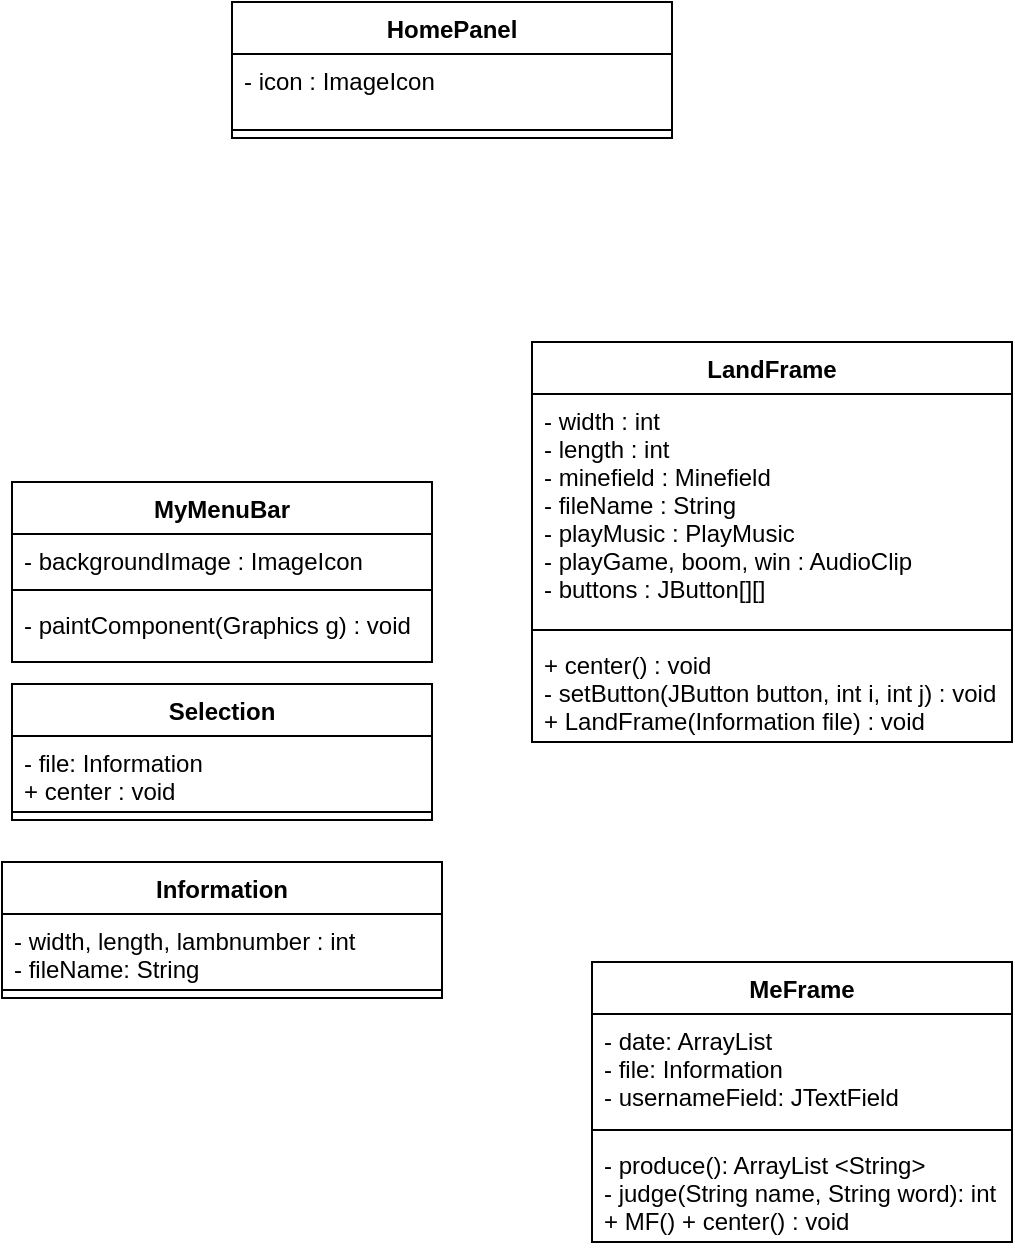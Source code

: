 <mxfile version="14.5.4" type="github">
  <diagram id="C5RBs43oDa-KdzZeNtuy" name="Page-1">
    <mxGraphModel dx="739" dy="825" grid="1" gridSize="10" guides="1" tooltips="1" connect="1" arrows="1" fold="1" page="1" pageScale="1" pageWidth="827" pageHeight="1169" math="0" shadow="0">
      <root>
        <mxCell id="WIyWlLk6GJQsqaUBKTNV-0" />
        <mxCell id="WIyWlLk6GJQsqaUBKTNV-1" parent="WIyWlLk6GJQsqaUBKTNV-0" />
        <mxCell id="CPutb8Eh69h9gtbtdPaH-7" value="MeFrame" style="swimlane;fontStyle=1;align=center;verticalAlign=top;childLayout=stackLayout;horizontal=1;startSize=26;horizontalStack=0;resizeParent=1;resizeParentMax=0;resizeLast=0;collapsible=1;marginBottom=0;" vertex="1" parent="WIyWlLk6GJQsqaUBKTNV-1">
          <mxGeometry x="420" y="550" width="210" height="140" as="geometry" />
        </mxCell>
        <mxCell id="CPutb8Eh69h9gtbtdPaH-8" value="- date: ArrayList&#xa;- file: Information&#xa;- usernameField: JTextField" style="text;strokeColor=none;fillColor=none;align=left;verticalAlign=top;spacingLeft=4;spacingRight=4;overflow=hidden;rotatable=0;points=[[0,0.5],[1,0.5]];portConstraint=eastwest;" vertex="1" parent="CPutb8Eh69h9gtbtdPaH-7">
          <mxGeometry y="26" width="210" height="54" as="geometry" />
        </mxCell>
        <mxCell id="CPutb8Eh69h9gtbtdPaH-9" value="" style="line;strokeWidth=1;fillColor=none;align=left;verticalAlign=middle;spacingTop=-1;spacingLeft=3;spacingRight=3;rotatable=0;labelPosition=right;points=[];portConstraint=eastwest;" vertex="1" parent="CPutb8Eh69h9gtbtdPaH-7">
          <mxGeometry y="80" width="210" height="8" as="geometry" />
        </mxCell>
        <mxCell id="CPutb8Eh69h9gtbtdPaH-10" value="- produce(): ArrayList &lt;String&gt;&#xa;- judge(String name, String word): int&#xa;+ MF() + center() : void" style="text;strokeColor=none;fillColor=none;align=left;verticalAlign=top;spacingLeft=4;spacingRight=4;overflow=hidden;rotatable=0;points=[[0,0.5],[1,0.5]];portConstraint=eastwest;" vertex="1" parent="CPutb8Eh69h9gtbtdPaH-7">
          <mxGeometry y="88" width="210" height="52" as="geometry" />
        </mxCell>
        <mxCell id="CPutb8Eh69h9gtbtdPaH-17" value="Information" style="swimlane;fontStyle=1;align=center;verticalAlign=top;childLayout=stackLayout;horizontal=1;startSize=26;horizontalStack=0;resizeParent=1;resizeParentMax=0;resizeLast=0;collapsible=1;marginBottom=0;" vertex="1" parent="WIyWlLk6GJQsqaUBKTNV-1">
          <mxGeometry x="125" y="500" width="220" height="68" as="geometry" />
        </mxCell>
        <mxCell id="CPutb8Eh69h9gtbtdPaH-18" value="- width, length, lambnumber : int&#xa;- fileName: String" style="text;strokeColor=none;fillColor=none;align=left;verticalAlign=top;spacingLeft=4;spacingRight=4;overflow=hidden;rotatable=0;points=[[0,0.5],[1,0.5]];portConstraint=eastwest;" vertex="1" parent="CPutb8Eh69h9gtbtdPaH-17">
          <mxGeometry y="26" width="220" height="34" as="geometry" />
        </mxCell>
        <mxCell id="CPutb8Eh69h9gtbtdPaH-19" value="" style="line;strokeWidth=1;fillColor=none;align=left;verticalAlign=middle;spacingTop=-1;spacingLeft=3;spacingRight=3;rotatable=0;labelPosition=right;points=[];portConstraint=eastwest;" vertex="1" parent="CPutb8Eh69h9gtbtdPaH-17">
          <mxGeometry y="60" width="220" height="8" as="geometry" />
        </mxCell>
        <mxCell id="CPutb8Eh69h9gtbtdPaH-21" value="Selection" style="swimlane;fontStyle=1;align=center;verticalAlign=top;childLayout=stackLayout;horizontal=1;startSize=26;horizontalStack=0;resizeParent=1;resizeParentMax=0;resizeLast=0;collapsible=1;marginBottom=0;" vertex="1" parent="WIyWlLk6GJQsqaUBKTNV-1">
          <mxGeometry x="130" y="411" width="210" height="68" as="geometry" />
        </mxCell>
        <mxCell id="CPutb8Eh69h9gtbtdPaH-22" value="- file: Information&#xa;+ center : void" style="text;strokeColor=none;fillColor=none;align=left;verticalAlign=top;spacingLeft=4;spacingRight=4;overflow=hidden;rotatable=0;points=[[0,0.5],[1,0.5]];portConstraint=eastwest;" vertex="1" parent="CPutb8Eh69h9gtbtdPaH-21">
          <mxGeometry y="26" width="210" height="34" as="geometry" />
        </mxCell>
        <mxCell id="CPutb8Eh69h9gtbtdPaH-23" value="" style="line;strokeWidth=1;fillColor=none;align=left;verticalAlign=middle;spacingTop=-1;spacingLeft=3;spacingRight=3;rotatable=0;labelPosition=right;points=[];portConstraint=eastwest;" vertex="1" parent="CPutb8Eh69h9gtbtdPaH-21">
          <mxGeometry y="60" width="210" height="8" as="geometry" />
        </mxCell>
        <mxCell id="CPutb8Eh69h9gtbtdPaH-25" value="MyMenuBar" style="swimlane;fontStyle=1;align=center;verticalAlign=top;childLayout=stackLayout;horizontal=1;startSize=26;horizontalStack=0;resizeParent=1;resizeParentMax=0;resizeLast=0;collapsible=1;marginBottom=0;" vertex="1" parent="WIyWlLk6GJQsqaUBKTNV-1">
          <mxGeometry x="130" y="310" width="210" height="90" as="geometry" />
        </mxCell>
        <mxCell id="CPutb8Eh69h9gtbtdPaH-26" value="- backgroundImage : ImageIcon" style="text;strokeColor=none;fillColor=none;align=left;verticalAlign=top;spacingLeft=4;spacingRight=4;overflow=hidden;rotatable=0;points=[[0,0.5],[1,0.5]];portConstraint=eastwest;" vertex="1" parent="CPutb8Eh69h9gtbtdPaH-25">
          <mxGeometry y="26" width="210" height="24" as="geometry" />
        </mxCell>
        <mxCell id="CPutb8Eh69h9gtbtdPaH-27" value="" style="line;strokeWidth=1;fillColor=none;align=left;verticalAlign=middle;spacingTop=-1;spacingLeft=3;spacingRight=3;rotatable=0;labelPosition=right;points=[];portConstraint=eastwest;" vertex="1" parent="CPutb8Eh69h9gtbtdPaH-25">
          <mxGeometry y="50" width="210" height="8" as="geometry" />
        </mxCell>
        <mxCell id="CPutb8Eh69h9gtbtdPaH-28" value="- paintComponent(Graphics g) : void" style="text;strokeColor=none;fillColor=none;align=left;verticalAlign=top;spacingLeft=4;spacingRight=4;overflow=hidden;rotatable=0;points=[[0,0.5],[1,0.5]];portConstraint=eastwest;" vertex="1" parent="CPutb8Eh69h9gtbtdPaH-25">
          <mxGeometry y="58" width="210" height="32" as="geometry" />
        </mxCell>
        <mxCell id="CPutb8Eh69h9gtbtdPaH-29" value="LandFrame" style="swimlane;fontStyle=1;align=center;verticalAlign=top;childLayout=stackLayout;horizontal=1;startSize=26;horizontalStack=0;resizeParent=1;resizeParentMax=0;resizeLast=0;collapsible=1;marginBottom=0;" vertex="1" parent="WIyWlLk6GJQsqaUBKTNV-1">
          <mxGeometry x="390" y="240" width="240" height="200" as="geometry" />
        </mxCell>
        <mxCell id="CPutb8Eh69h9gtbtdPaH-30" value="- width : int&#xa;- length : int&#xa;- minefield : Minefield&#xa;- fileName : String&#xa;- playMusic : PlayMusic&#xa;- playGame, boom, win : AudioClip&#xa;- buttons : JButton[][]&#xa;" style="text;strokeColor=none;fillColor=none;align=left;verticalAlign=top;spacingLeft=4;spacingRight=4;overflow=hidden;rotatable=0;points=[[0,0.5],[1,0.5]];portConstraint=eastwest;" vertex="1" parent="CPutb8Eh69h9gtbtdPaH-29">
          <mxGeometry y="26" width="240" height="114" as="geometry" />
        </mxCell>
        <mxCell id="CPutb8Eh69h9gtbtdPaH-31" value="" style="line;strokeWidth=1;fillColor=none;align=left;verticalAlign=middle;spacingTop=-1;spacingLeft=3;spacingRight=3;rotatable=0;labelPosition=right;points=[];portConstraint=eastwest;" vertex="1" parent="CPutb8Eh69h9gtbtdPaH-29">
          <mxGeometry y="140" width="240" height="8" as="geometry" />
        </mxCell>
        <mxCell id="CPutb8Eh69h9gtbtdPaH-32" value="+ center() : void&#xa;- setButton(JButton button, int i, int j) : void&#xa;+ LandFrame(Information file) : void" style="text;strokeColor=none;fillColor=none;align=left;verticalAlign=top;spacingLeft=4;spacingRight=4;overflow=hidden;rotatable=0;points=[[0,0.5],[1,0.5]];portConstraint=eastwest;" vertex="1" parent="CPutb8Eh69h9gtbtdPaH-29">
          <mxGeometry y="148" width="240" height="52" as="geometry" />
        </mxCell>
        <mxCell id="CPutb8Eh69h9gtbtdPaH-33" value="HomePanel" style="swimlane;fontStyle=1;align=center;verticalAlign=top;childLayout=stackLayout;horizontal=1;startSize=26;horizontalStack=0;resizeParent=1;resizeParentMax=0;resizeLast=0;collapsible=1;marginBottom=0;" vertex="1" parent="WIyWlLk6GJQsqaUBKTNV-1">
          <mxGeometry x="240" y="70" width="220" height="68" as="geometry" />
        </mxCell>
        <mxCell id="CPutb8Eh69h9gtbtdPaH-34" value="- icon : ImageIcon&#xa;" style="text;strokeColor=none;fillColor=none;align=left;verticalAlign=top;spacingLeft=4;spacingRight=4;overflow=hidden;rotatable=0;points=[[0,0.5],[1,0.5]];portConstraint=eastwest;" vertex="1" parent="CPutb8Eh69h9gtbtdPaH-33">
          <mxGeometry y="26" width="220" height="34" as="geometry" />
        </mxCell>
        <mxCell id="CPutb8Eh69h9gtbtdPaH-35" value="" style="line;strokeWidth=1;fillColor=none;align=left;verticalAlign=middle;spacingTop=-1;spacingLeft=3;spacingRight=3;rotatable=0;labelPosition=right;points=[];portConstraint=eastwest;" vertex="1" parent="CPutb8Eh69h9gtbtdPaH-33">
          <mxGeometry y="60" width="220" height="8" as="geometry" />
        </mxCell>
      </root>
    </mxGraphModel>
  </diagram>
</mxfile>
